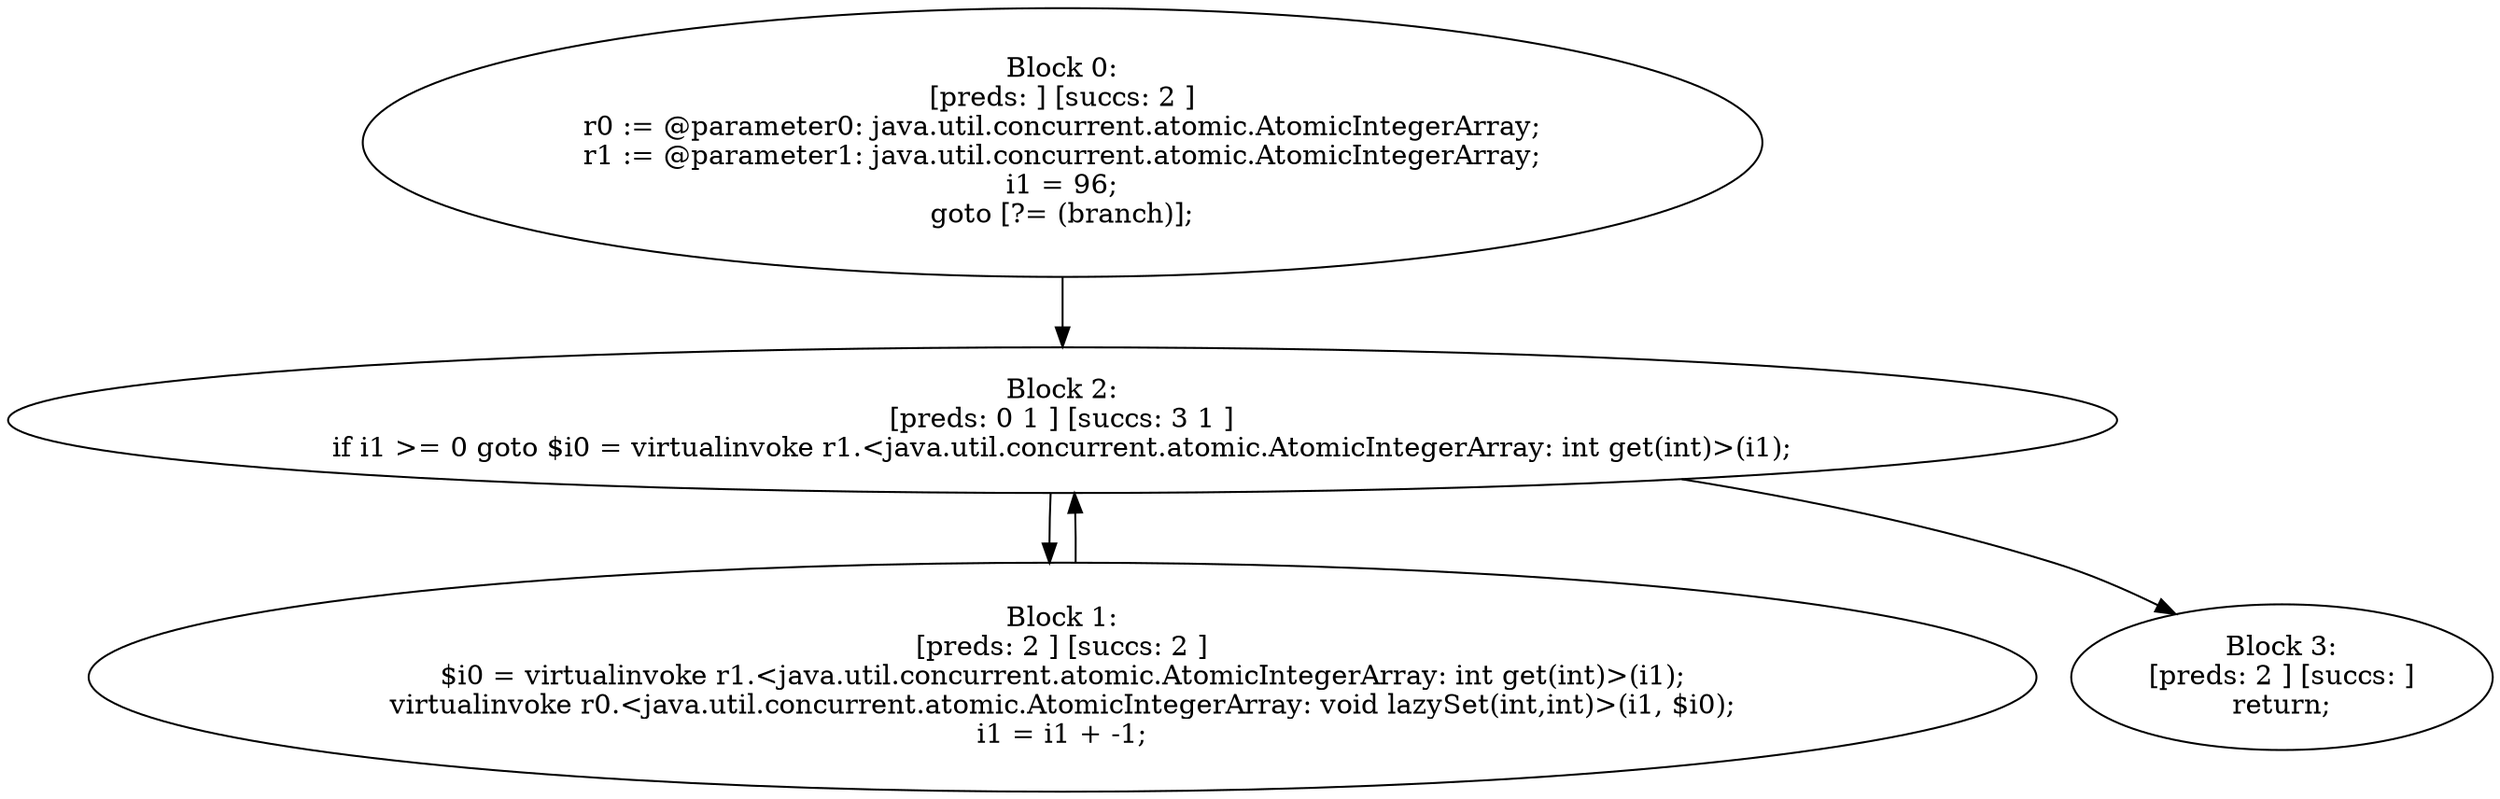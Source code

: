 digraph "unitGraph" {
    "Block 0:
[preds: ] [succs: 2 ]
r0 := @parameter0: java.util.concurrent.atomic.AtomicIntegerArray;
r1 := @parameter1: java.util.concurrent.atomic.AtomicIntegerArray;
i1 = 96;
goto [?= (branch)];
"
    "Block 1:
[preds: 2 ] [succs: 2 ]
$i0 = virtualinvoke r1.<java.util.concurrent.atomic.AtomicIntegerArray: int get(int)>(i1);
virtualinvoke r0.<java.util.concurrent.atomic.AtomicIntegerArray: void lazySet(int,int)>(i1, $i0);
i1 = i1 + -1;
"
    "Block 2:
[preds: 0 1 ] [succs: 3 1 ]
if i1 >= 0 goto $i0 = virtualinvoke r1.<java.util.concurrent.atomic.AtomicIntegerArray: int get(int)>(i1);
"
    "Block 3:
[preds: 2 ] [succs: ]
return;
"
    "Block 0:
[preds: ] [succs: 2 ]
r0 := @parameter0: java.util.concurrent.atomic.AtomicIntegerArray;
r1 := @parameter1: java.util.concurrent.atomic.AtomicIntegerArray;
i1 = 96;
goto [?= (branch)];
"->"Block 2:
[preds: 0 1 ] [succs: 3 1 ]
if i1 >= 0 goto $i0 = virtualinvoke r1.<java.util.concurrent.atomic.AtomicIntegerArray: int get(int)>(i1);
";
    "Block 1:
[preds: 2 ] [succs: 2 ]
$i0 = virtualinvoke r1.<java.util.concurrent.atomic.AtomicIntegerArray: int get(int)>(i1);
virtualinvoke r0.<java.util.concurrent.atomic.AtomicIntegerArray: void lazySet(int,int)>(i1, $i0);
i1 = i1 + -1;
"->"Block 2:
[preds: 0 1 ] [succs: 3 1 ]
if i1 >= 0 goto $i0 = virtualinvoke r1.<java.util.concurrent.atomic.AtomicIntegerArray: int get(int)>(i1);
";
    "Block 2:
[preds: 0 1 ] [succs: 3 1 ]
if i1 >= 0 goto $i0 = virtualinvoke r1.<java.util.concurrent.atomic.AtomicIntegerArray: int get(int)>(i1);
"->"Block 3:
[preds: 2 ] [succs: ]
return;
";
    "Block 2:
[preds: 0 1 ] [succs: 3 1 ]
if i1 >= 0 goto $i0 = virtualinvoke r1.<java.util.concurrent.atomic.AtomicIntegerArray: int get(int)>(i1);
"->"Block 1:
[preds: 2 ] [succs: 2 ]
$i0 = virtualinvoke r1.<java.util.concurrent.atomic.AtomicIntegerArray: int get(int)>(i1);
virtualinvoke r0.<java.util.concurrent.atomic.AtomicIntegerArray: void lazySet(int,int)>(i1, $i0);
i1 = i1 + -1;
";
}
